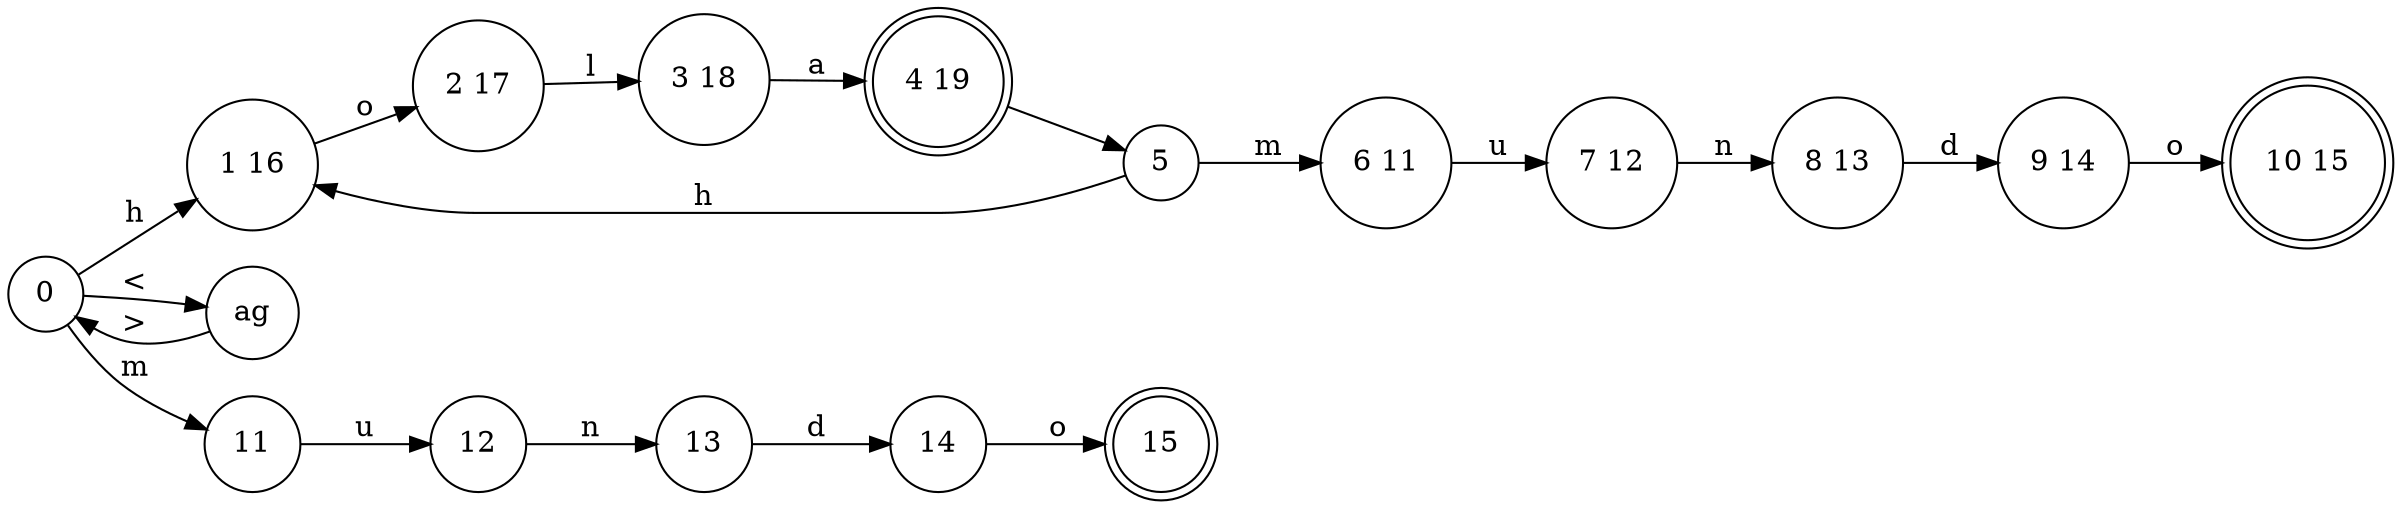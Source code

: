 digraph {
rankdir = "LR";
// NODES
node [shape=circle] Node_0[label="0"];
node [shape=circle] Node_1_16[label="1 16"];
node [shape=circle] Nodetag[label="ag"];
node [shape=circle] Node_11[label="11"];
node [shape=circle] Node_2_17[label="2 17"];
node [shape=circle] Node_12[label="12"];
node [shape=circle] Node_3_18[label="3 18"];
node [shape=circle] Node_13[label="13"];
node [shape=doublecircle] Node_4_19[label="4 19"];
node [shape=circle] Node_14[label="14"];
node [shape=circle] Node_5[label="5"];
node [shape=doublecircle] Node_15[label="15"];
node [shape=circle] Node_6_11[label="6 11"];
node [shape=circle] Node_7_12[label="7 12"];
node [shape=circle] Node_8_13[label="8 13"];
node [shape=circle] Node_9_14[label="9 14"];
node [shape=doublecircle] Node_10_15[label="10 15"];

// TRANSITIONS
Node_0 -> Node_1_16 [label="h"];
Node_0 -> Nodetag [label="<"];
Node_0 -> Node_11 [label="m"];
Node_1_16 -> Node_2_17 [label="o"];
Nodetag -> Node_0 [label=">"];
Node_11 -> Node_12 [label="u"];
Node_2_17 -> Node_3_18 [label="l"];
Node_12 -> Node_13 [label="n"];
Node_3_18 -> Node_4_19 [label="a"];
Node_13 -> Node_14 [label="d"];
Node_4_19 -> Node_5 [label=" "];
Node_14 -> Node_15 [label="o"];
Node_5 -> Node_1_16 [label="h"];
Node_5 -> Node_6_11 [label="m"];
Node_6_11 -> Node_7_12 [label="u"];
Node_7_12 -> Node_8_13 [label="n"];
Node_8_13 -> Node_9_14 [label="d"];
Node_9_14 -> Node_10_15 [label="o"];
}